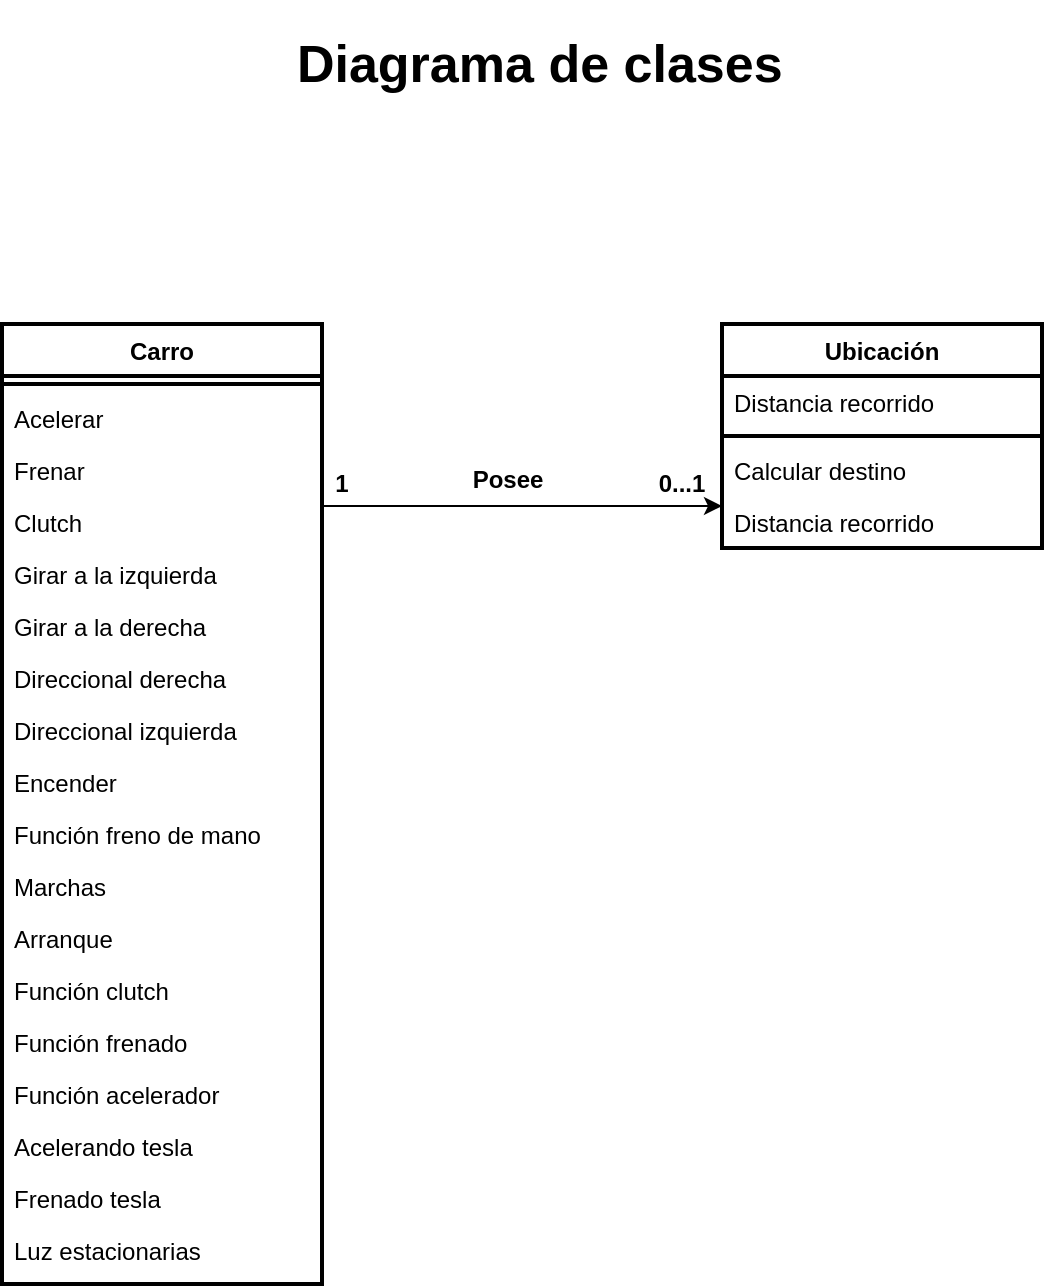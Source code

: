 <mxfile version="14.1.9" type="device"><diagram id="C5RBs43oDa-KdzZeNtuy" name="Page-1"><mxGraphModel dx="920" dy="562" grid="1" gridSize="10" guides="1" tooltips="1" connect="1" arrows="1" fold="1" page="1" pageScale="1" pageWidth="827" pageHeight="1169" math="0" shadow="0"><root><mxCell id="WIyWlLk6GJQsqaUBKTNV-0"/><mxCell id="WIyWlLk6GJQsqaUBKTNV-1" parent="WIyWlLk6GJQsqaUBKTNV-0"/><mxCell id="uxJpc3LK9Z_tQ9J3CW0--3" value="Carro" style="swimlane;fontStyle=1;align=center;verticalAlign=top;childLayout=stackLayout;horizontal=1;startSize=26;horizontalStack=0;resizeParent=1;resizeLast=0;collapsible=1;marginBottom=0;rounded=0;shadow=0;strokeWidth=2;" parent="WIyWlLk6GJQsqaUBKTNV-1" vertex="1"><mxGeometry x="154" y="170" width="160" height="480" as="geometry"><mxRectangle x="100" y="570" width="160" height="26" as="alternateBounds"/></mxGeometry></mxCell><mxCell id="uxJpc3LK9Z_tQ9J3CW0--9" value="" style="line;html=1;strokeWidth=2;align=left;verticalAlign=middle;spacingTop=-1;spacingLeft=3;spacingRight=3;rotatable=0;labelPosition=right;points=[];portConstraint=eastwest;" parent="uxJpc3LK9Z_tQ9J3CW0--3" vertex="1"><mxGeometry y="26" width="160" height="8" as="geometry"/></mxCell><mxCell id="uxJpc3LK9Z_tQ9J3CW0--10" value="Acelerar" style="text;align=left;verticalAlign=top;spacingLeft=4;spacingRight=4;overflow=hidden;rotatable=0;points=[[0,0.5],[1,0.5]];portConstraint=eastwest;" parent="uxJpc3LK9Z_tQ9J3CW0--3" vertex="1"><mxGeometry y="34" width="160" height="26" as="geometry"/></mxCell><mxCell id="uxJpc3LK9Z_tQ9J3CW0--11" value="Frenar" style="text;align=left;verticalAlign=top;spacingLeft=4;spacingRight=4;overflow=hidden;rotatable=0;points=[[0,0.5],[1,0.5]];portConstraint=eastwest;" parent="uxJpc3LK9Z_tQ9J3CW0--3" vertex="1"><mxGeometry y="60" width="160" height="26" as="geometry"/></mxCell><mxCell id="uxJpc3LK9Z_tQ9J3CW0--25" value="Clutch" style="text;align=left;verticalAlign=top;spacingLeft=4;spacingRight=4;overflow=hidden;rotatable=0;points=[[0,0.5],[1,0.5]];portConstraint=eastwest;" parent="uxJpc3LK9Z_tQ9J3CW0--3" vertex="1"><mxGeometry y="86" width="160" height="26" as="geometry"/></mxCell><mxCell id="uxJpc3LK9Z_tQ9J3CW0--26" value="Girar a la izquierda" style="text;align=left;verticalAlign=top;spacingLeft=4;spacingRight=4;overflow=hidden;rotatable=0;points=[[0,0.5],[1,0.5]];portConstraint=eastwest;" parent="uxJpc3LK9Z_tQ9J3CW0--3" vertex="1"><mxGeometry y="112" width="160" height="26" as="geometry"/></mxCell><mxCell id="uxJpc3LK9Z_tQ9J3CW0--27" value="Girar a la derecha" style="text;align=left;verticalAlign=top;spacingLeft=4;spacingRight=4;overflow=hidden;rotatable=0;points=[[0,0.5],[1,0.5]];portConstraint=eastwest;" parent="uxJpc3LK9Z_tQ9J3CW0--3" vertex="1"><mxGeometry y="138" width="160" height="26" as="geometry"/></mxCell><mxCell id="uxJpc3LK9Z_tQ9J3CW0--28" value="Direccional derecha" style="text;align=left;verticalAlign=top;spacingLeft=4;spacingRight=4;overflow=hidden;rotatable=0;points=[[0,0.5],[1,0.5]];portConstraint=eastwest;" parent="uxJpc3LK9Z_tQ9J3CW0--3" vertex="1"><mxGeometry y="164" width="160" height="26" as="geometry"/></mxCell><mxCell id="uxJpc3LK9Z_tQ9J3CW0--29" value="Direccional izquierda" style="text;align=left;verticalAlign=top;spacingLeft=4;spacingRight=4;overflow=hidden;rotatable=0;points=[[0,0.5],[1,0.5]];portConstraint=eastwest;" parent="uxJpc3LK9Z_tQ9J3CW0--3" vertex="1"><mxGeometry y="190" width="160" height="26" as="geometry"/></mxCell><mxCell id="uxJpc3LK9Z_tQ9J3CW0--30" value="Encender" style="text;align=left;verticalAlign=top;spacingLeft=4;spacingRight=4;overflow=hidden;rotatable=0;points=[[0,0.5],[1,0.5]];portConstraint=eastwest;" parent="uxJpc3LK9Z_tQ9J3CW0--3" vertex="1"><mxGeometry y="216" width="160" height="26" as="geometry"/></mxCell><mxCell id="uxJpc3LK9Z_tQ9J3CW0--31" value="Función freno de mano" style="text;align=left;verticalAlign=top;spacingLeft=4;spacingRight=4;overflow=hidden;rotatable=0;points=[[0,0.5],[1,0.5]];portConstraint=eastwest;" parent="uxJpc3LK9Z_tQ9J3CW0--3" vertex="1"><mxGeometry y="242" width="160" height="26" as="geometry"/></mxCell><mxCell id="uxJpc3LK9Z_tQ9J3CW0--32" value="Marchas" style="text;align=left;verticalAlign=top;spacingLeft=4;spacingRight=4;overflow=hidden;rotatable=0;points=[[0,0.5],[1,0.5]];portConstraint=eastwest;" parent="uxJpc3LK9Z_tQ9J3CW0--3" vertex="1"><mxGeometry y="268" width="160" height="26" as="geometry"/></mxCell><mxCell id="uxJpc3LK9Z_tQ9J3CW0--33" value="Arranque" style="text;align=left;verticalAlign=top;spacingLeft=4;spacingRight=4;overflow=hidden;rotatable=0;points=[[0,0.5],[1,0.5]];portConstraint=eastwest;" parent="uxJpc3LK9Z_tQ9J3CW0--3" vertex="1"><mxGeometry y="294" width="160" height="26" as="geometry"/></mxCell><mxCell id="uxJpc3LK9Z_tQ9J3CW0--34" value="Función clutch" style="text;align=left;verticalAlign=top;spacingLeft=4;spacingRight=4;overflow=hidden;rotatable=0;points=[[0,0.5],[1,0.5]];portConstraint=eastwest;" parent="uxJpc3LK9Z_tQ9J3CW0--3" vertex="1"><mxGeometry y="320" width="160" height="26" as="geometry"/></mxCell><mxCell id="uxJpc3LK9Z_tQ9J3CW0--35" value="Función frenado" style="text;align=left;verticalAlign=top;spacingLeft=4;spacingRight=4;overflow=hidden;rotatable=0;points=[[0,0.5],[1,0.5]];portConstraint=eastwest;" parent="uxJpc3LK9Z_tQ9J3CW0--3" vertex="1"><mxGeometry y="346" width="160" height="26" as="geometry"/></mxCell><mxCell id="uxJpc3LK9Z_tQ9J3CW0--36" value="Función acelerador" style="text;align=left;verticalAlign=top;spacingLeft=4;spacingRight=4;overflow=hidden;rotatable=0;points=[[0,0.5],[1,0.5]];portConstraint=eastwest;" parent="uxJpc3LK9Z_tQ9J3CW0--3" vertex="1"><mxGeometry y="372" width="160" height="26" as="geometry"/></mxCell><mxCell id="uxJpc3LK9Z_tQ9J3CW0--37" value="Acelerando tesla" style="text;align=left;verticalAlign=top;spacingLeft=4;spacingRight=4;overflow=hidden;rotatable=0;points=[[0,0.5],[1,0.5]];portConstraint=eastwest;" parent="uxJpc3LK9Z_tQ9J3CW0--3" vertex="1"><mxGeometry y="398" width="160" height="26" as="geometry"/></mxCell><mxCell id="uxJpc3LK9Z_tQ9J3CW0--38" value="Frenado tesla" style="text;align=left;verticalAlign=top;spacingLeft=4;spacingRight=4;overflow=hidden;rotatable=0;points=[[0,0.5],[1,0.5]];portConstraint=eastwest;" parent="uxJpc3LK9Z_tQ9J3CW0--3" vertex="1"><mxGeometry y="424" width="160" height="26" as="geometry"/></mxCell><mxCell id="uxJpc3LK9Z_tQ9J3CW0--39" value="Luz estacionarias" style="text;align=left;verticalAlign=top;spacingLeft=4;spacingRight=4;overflow=hidden;rotatable=0;points=[[0,0.5],[1,0.5]];portConstraint=eastwest;" parent="uxJpc3LK9Z_tQ9J3CW0--3" vertex="1"><mxGeometry y="450" width="160" height="26" as="geometry"/></mxCell><mxCell id="uxJpc3LK9Z_tQ9J3CW0--12" value="Ubicación" style="swimlane;fontStyle=1;align=center;verticalAlign=top;childLayout=stackLayout;horizontal=1;startSize=26;horizontalStack=0;resizeParent=1;resizeLast=0;collapsible=1;marginBottom=0;rounded=0;shadow=0;strokeWidth=2;" parent="WIyWlLk6GJQsqaUBKTNV-1" vertex="1"><mxGeometry x="514" y="170" width="160" height="112" as="geometry"><mxRectangle x="550" y="140" width="160" height="26" as="alternateBounds"/></mxGeometry></mxCell><mxCell id="uxJpc3LK9Z_tQ9J3CW0--13" value="Distancia recorrido" style="text;align=left;verticalAlign=top;spacingLeft=4;spacingRight=4;overflow=hidden;rotatable=0;points=[[0,0.5],[1,0.5]];portConstraint=eastwest;" parent="uxJpc3LK9Z_tQ9J3CW0--12" vertex="1"><mxGeometry y="26" width="160" height="26" as="geometry"/></mxCell><mxCell id="uxJpc3LK9Z_tQ9J3CW0--18" value="" style="line;html=1;strokeWidth=2;align=left;verticalAlign=middle;spacingTop=-1;spacingLeft=3;spacingRight=3;rotatable=0;labelPosition=right;points=[];portConstraint=eastwest;" parent="uxJpc3LK9Z_tQ9J3CW0--12" vertex="1"><mxGeometry y="52" width="160" height="8" as="geometry"/></mxCell><mxCell id="uxJpc3LK9Z_tQ9J3CW0--19" value="Calcular destino" style="text;align=left;verticalAlign=top;spacingLeft=4;spacingRight=4;overflow=hidden;rotatable=0;points=[[0,0.5],[1,0.5]];portConstraint=eastwest;" parent="uxJpc3LK9Z_tQ9J3CW0--12" vertex="1"><mxGeometry y="60" width="160" height="26" as="geometry"/></mxCell><mxCell id="uxJpc3LK9Z_tQ9J3CW0--20" value="Distancia recorrido" style="text;align=left;verticalAlign=top;spacingLeft=4;spacingRight=4;overflow=hidden;rotatable=0;points=[[0,0.5],[1,0.5]];portConstraint=eastwest;" parent="uxJpc3LK9Z_tQ9J3CW0--12" vertex="1"><mxGeometry y="86" width="160" height="26" as="geometry"/></mxCell><mxCell id="uxJpc3LK9Z_tQ9J3CW0--22" style="edgeStyle=orthogonalEdgeStyle;rounded=0;orthogonalLoop=1;jettySize=auto;html=1;exitX=1;exitY=0.5;exitDx=0;exitDy=0;entryX=0;entryY=0.5;entryDx=0;entryDy=0;labelBorderColor=none;" parent="WIyWlLk6GJQsqaUBKTNV-1" edge="1"><mxGeometry relative="1" as="geometry"><mxPoint x="314.0" y="261" as="sourcePoint"/><mxPoint x="514.0" y="261" as="targetPoint"/></mxGeometry></mxCell><mxCell id="uxJpc3LK9Z_tQ9J3CW0--23" value="&lt;b&gt;1&lt;/b&gt;" style="text;html=1;strokeColor=none;fillColor=none;align=center;verticalAlign=middle;whiteSpace=wrap;rounded=0;" parent="WIyWlLk6GJQsqaUBKTNV-1" vertex="1"><mxGeometry x="304" y="240" width="40" height="20" as="geometry"/></mxCell><mxCell id="uxJpc3LK9Z_tQ9J3CW0--24" value="&lt;b&gt;0...1&lt;/b&gt;" style="text;html=1;strokeColor=none;fillColor=none;align=center;verticalAlign=middle;whiteSpace=wrap;rounded=0;" parent="WIyWlLk6GJQsqaUBKTNV-1" vertex="1"><mxGeometry x="474" y="240" width="40" height="20" as="geometry"/></mxCell><mxCell id="WWSyVAMUQZDkyhWTBsBN-0" value="&lt;b&gt;Posee&lt;/b&gt;" style="text;html=1;strokeColor=none;fillColor=none;align=center;verticalAlign=middle;whiteSpace=wrap;rounded=0;" vertex="1" parent="WIyWlLk6GJQsqaUBKTNV-1"><mxGeometry x="387" y="238" width="40" height="20" as="geometry"/></mxCell><mxCell id="WWSyVAMUQZDkyhWTBsBN-1" value="&lt;h1&gt;&lt;b&gt;&lt;font style=&quot;font-size: 26px&quot;&gt;Diagrama de clases&amp;nbsp;&lt;/font&gt;&lt;/b&gt;&lt;/h1&gt;" style="text;html=1;strokeColor=none;fillColor=none;align=center;verticalAlign=middle;whiteSpace=wrap;rounded=0;" vertex="1" parent="WIyWlLk6GJQsqaUBKTNV-1"><mxGeometry x="240" y="30" width="373" height="20" as="geometry"/></mxCell></root></mxGraphModel></diagram></mxfile>